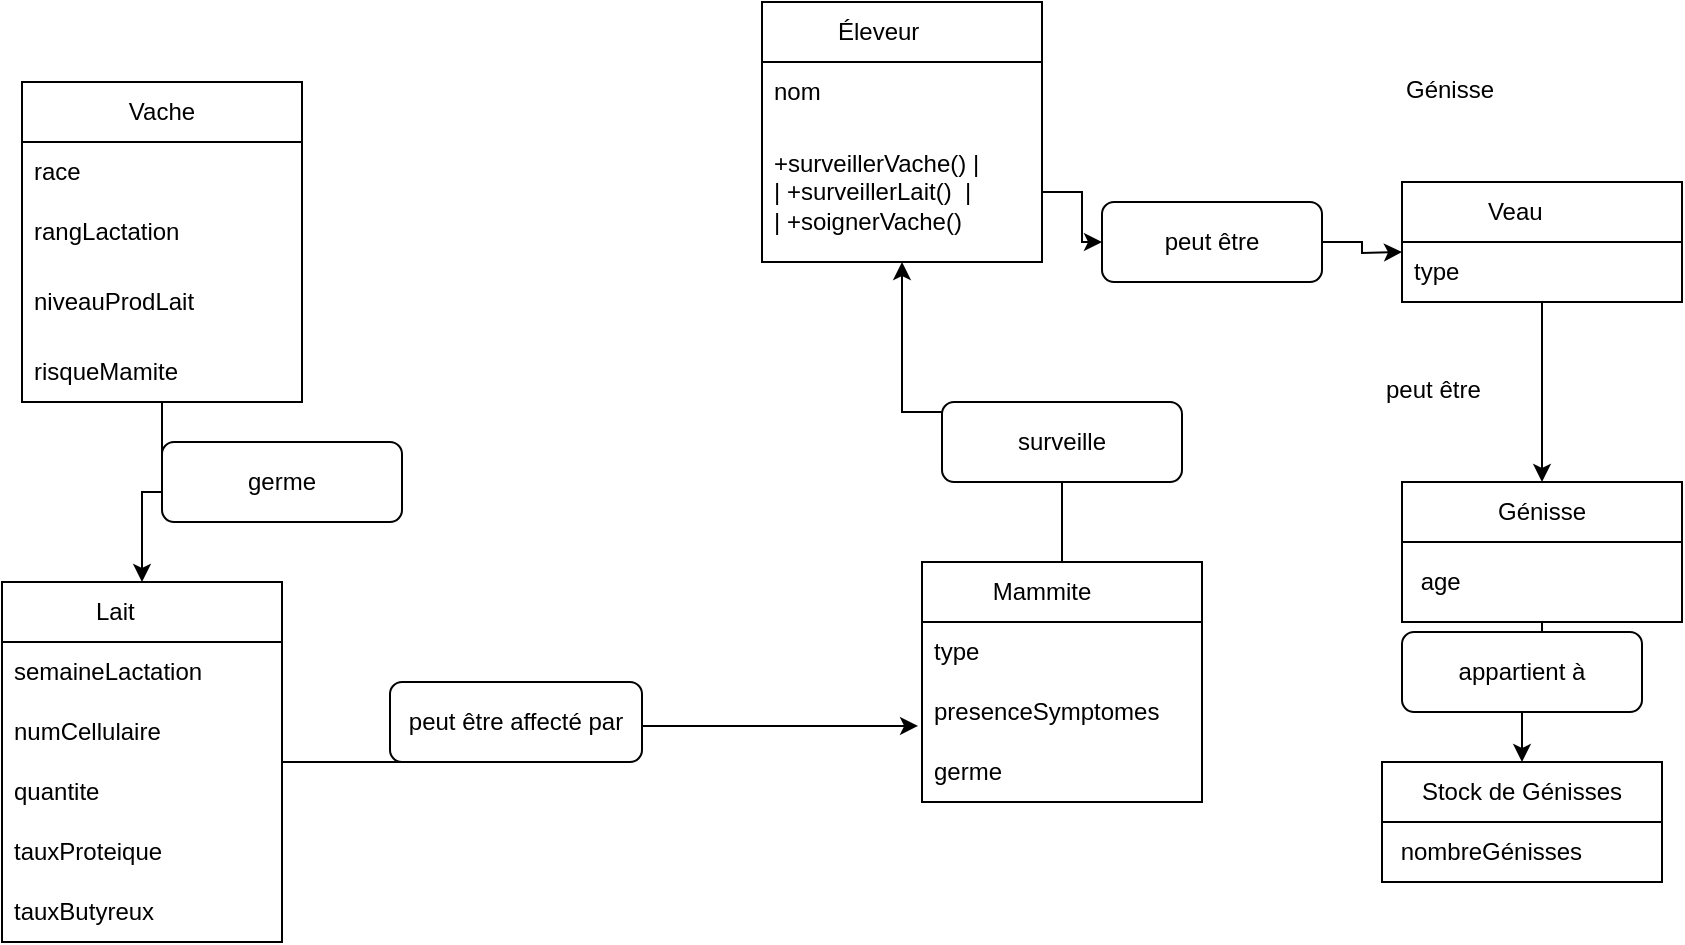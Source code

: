 <mxfile version="24.7.6">
  <diagram name="Page-1" id="fxIF09uHiyG3X8BWQkWe">
    <mxGraphModel dx="880" dy="434" grid="1" gridSize="10" guides="1" tooltips="1" connect="1" arrows="1" fold="1" page="1" pageScale="1" pageWidth="827" pageHeight="1169" math="0" shadow="0">
      <root>
        <mxCell id="0" />
        <mxCell id="1" parent="0" />
        <mxCell id="QW2y1-o9D00Q1jOCNm4x-34" style="edgeStyle=orthogonalEdgeStyle;rounded=0;orthogonalLoop=1;jettySize=auto;html=1;entryX=0.5;entryY=1;entryDx=0;entryDy=0;" parent="1" source="QW2y1-o9D00Q1jOCNm4x-2" target="QW2y1-o9D00Q1jOCNm4x-10" edge="1">
          <mxGeometry relative="1" as="geometry" />
        </mxCell>
        <mxCell id="QW2y1-o9D00Q1jOCNm4x-2" value="Mammite&amp;nbsp;&amp;nbsp;&amp;nbsp;&amp;nbsp;&amp;nbsp;&amp;nbsp; " style="swimlane;fontStyle=0;childLayout=stackLayout;horizontal=1;startSize=30;horizontalStack=0;resizeParent=1;resizeParentMax=0;resizeLast=0;collapsible=1;marginBottom=0;whiteSpace=wrap;html=1;" parent="1" vertex="1">
          <mxGeometry x="620" y="310" width="140" height="120" as="geometry" />
        </mxCell>
        <mxCell id="QW2y1-o9D00Q1jOCNm4x-3" value="type&amp;nbsp;&amp;nbsp;&amp;nbsp;&amp;nbsp;&amp;nbsp;&amp;nbsp;&amp;nbsp;&amp;nbsp;&amp;nbsp;&amp;nbsp;&amp;nbsp;&amp;nbsp; " style="text;strokeColor=none;fillColor=none;align=left;verticalAlign=middle;spacingLeft=4;spacingRight=4;overflow=hidden;points=[[0,0.5],[1,0.5]];portConstraint=eastwest;rotatable=0;whiteSpace=wrap;html=1;" parent="QW2y1-o9D00Q1jOCNm4x-2" vertex="1">
          <mxGeometry y="30" width="140" height="30" as="geometry" />
        </mxCell>
        <mxCell id="QW2y1-o9D00Q1jOCNm4x-4" value="presenceSymptomes" style="text;strokeColor=none;fillColor=none;align=left;verticalAlign=middle;spacingLeft=4;spacingRight=4;overflow=hidden;points=[[0,0.5],[1,0.5]];portConstraint=eastwest;rotatable=0;whiteSpace=wrap;html=1;" parent="QW2y1-o9D00Q1jOCNm4x-2" vertex="1">
          <mxGeometry y="60" width="140" height="30" as="geometry" />
        </mxCell>
        <mxCell id="QW2y1-o9D00Q1jOCNm4x-5" value="germe&amp;nbsp;&amp;nbsp;&amp;nbsp;&amp;nbsp;&amp;nbsp;&amp;nbsp;&amp;nbsp;&amp;nbsp;&amp;nbsp;&amp;nbsp;&amp;nbsp; " style="text;strokeColor=none;fillColor=none;align=left;verticalAlign=middle;spacingLeft=4;spacingRight=4;overflow=hidden;points=[[0,0.5],[1,0.5]];portConstraint=eastwest;rotatable=0;whiteSpace=wrap;html=1;" parent="QW2y1-o9D00Q1jOCNm4x-2" vertex="1">
          <mxGeometry y="90" width="140" height="30" as="geometry" />
        </mxCell>
        <mxCell id="QW2y1-o9D00Q1jOCNm4x-30" style="edgeStyle=orthogonalEdgeStyle;rounded=0;orthogonalLoop=1;jettySize=auto;html=1;entryX=0.5;entryY=0;entryDx=0;entryDy=0;" parent="1" source="QW2y1-o9D00Q1jOCNm4x-6" target="QW2y1-o9D00Q1jOCNm4x-14" edge="1">
          <mxGeometry relative="1" as="geometry" />
        </mxCell>
        <mxCell id="QW2y1-o9D00Q1jOCNm4x-6" value="  Vache " style="swimlane;fontStyle=0;childLayout=stackLayout;horizontal=1;startSize=30;horizontalStack=0;resizeParent=1;resizeParentMax=0;resizeLast=0;collapsible=1;marginBottom=0;whiteSpace=wrap;html=1;" parent="1" vertex="1">
          <mxGeometry x="170" y="70" width="140" height="160" as="geometry">
            <mxRectangle x="170" y="70" width="70" height="30" as="alternateBounds" />
          </mxGeometry>
        </mxCell>
        <mxCell id="QW2y1-o9D00Q1jOCNm4x-7" value="race" style="text;align=left;verticalAlign=middle;spacingLeft=4;spacingRight=4;overflow=hidden;points=[[0,0.5],[1,0.5]];portConstraint=eastwest;rotatable=0;whiteSpace=wrap;html=1;" parent="QW2y1-o9D00Q1jOCNm4x-6" vertex="1">
          <mxGeometry y="30" width="140" height="30" as="geometry" />
        </mxCell>
        <mxCell id="QW2y1-o9D00Q1jOCNm4x-8" value="rangLactation" style="text;strokeColor=none;fillColor=none;align=left;verticalAlign=middle;spacingLeft=4;spacingRight=4;overflow=hidden;points=[[0,0.5],[1,0.5]];portConstraint=eastwest;rotatable=0;whiteSpace=wrap;html=1;" parent="QW2y1-o9D00Q1jOCNm4x-6" vertex="1">
          <mxGeometry y="60" width="140" height="30" as="geometry" />
        </mxCell>
        <mxCell id="QW2y1-o9D00Q1jOCNm4x-9" value="niveauProdLait" style="text;strokeColor=none;fillColor=none;align=left;verticalAlign=middle;spacingLeft=4;spacingRight=4;overflow=hidden;points=[[0,0.5],[1,0.5]];portConstraint=eastwest;rotatable=0;whiteSpace=wrap;html=1;" parent="QW2y1-o9D00Q1jOCNm4x-6" vertex="1">
          <mxGeometry y="90" width="140" height="40" as="geometry" />
        </mxCell>
        <mxCell id="QW2y1-o9D00Q1jOCNm4x-20" value="risqueMamite" style="text;strokeColor=none;fillColor=none;align=left;verticalAlign=middle;spacingLeft=4;spacingRight=4;overflow=hidden;points=[[0,0.5],[1,0.5]];portConstraint=eastwest;rotatable=0;whiteSpace=wrap;html=1;" parent="QW2y1-o9D00Q1jOCNm4x-6" vertex="1">
          <mxGeometry y="130" width="140" height="30" as="geometry" />
        </mxCell>
        <mxCell id="QW2y1-o9D00Q1jOCNm4x-10" value="Éleveur&amp;nbsp;&amp;nbsp;&amp;nbsp;&amp;nbsp;&amp;nbsp;&amp;nbsp;&amp;nbsp; " style="swimlane;fontStyle=0;childLayout=stackLayout;horizontal=1;startSize=30;horizontalStack=0;resizeParent=1;resizeParentMax=0;resizeLast=0;collapsible=1;marginBottom=0;whiteSpace=wrap;html=1;" parent="1" vertex="1">
          <mxGeometry x="540" y="30" width="140" height="130" as="geometry" />
        </mxCell>
        <mxCell id="QW2y1-o9D00Q1jOCNm4x-11" value="nom" style="text;strokeColor=none;fillColor=none;align=left;verticalAlign=middle;spacingLeft=4;spacingRight=4;overflow=hidden;points=[[0,0.5],[1,0.5]];portConstraint=eastwest;rotatable=0;whiteSpace=wrap;html=1;" parent="QW2y1-o9D00Q1jOCNm4x-10" vertex="1">
          <mxGeometry y="30" width="140" height="30" as="geometry" />
        </mxCell>
        <mxCell id="QW2y1-o9D00Q1jOCNm4x-13" value="+surveillerVache() |&lt;br&gt;| +surveillerLait()&amp;nbsp; |&lt;br&gt;| +soignerVache() " style="text;strokeColor=none;fillColor=none;align=left;verticalAlign=middle;spacingLeft=4;spacingRight=4;overflow=hidden;points=[[0,0.5],[1,0.5]];portConstraint=eastwest;rotatable=0;whiteSpace=wrap;html=1;" parent="QW2y1-o9D00Q1jOCNm4x-10" vertex="1">
          <mxGeometry y="60" width="140" height="70" as="geometry" />
        </mxCell>
        <mxCell id="QW2y1-o9D00Q1jOCNm4x-32" style="edgeStyle=orthogonalEdgeStyle;rounded=0;orthogonalLoop=1;jettySize=auto;html=1;entryX=-0.014;entryY=0.733;entryDx=0;entryDy=0;entryPerimeter=0;" parent="1" source="QW2y1-o9D00Q1jOCNm4x-14" target="QW2y1-o9D00Q1jOCNm4x-4" edge="1">
          <mxGeometry relative="1" as="geometry">
            <mxPoint x="600" y="390" as="targetPoint" />
          </mxGeometry>
        </mxCell>
        <mxCell id="QW2y1-o9D00Q1jOCNm4x-14" value="Lait&amp;nbsp;&amp;nbsp;&amp;nbsp;&amp;nbsp;&amp;nbsp;&amp;nbsp;&amp;nbsp;&amp;nbsp; " style="swimlane;fontStyle=0;childLayout=stackLayout;horizontal=1;startSize=30;horizontalStack=0;resizeParent=1;resizeParentMax=0;resizeLast=0;collapsible=1;marginBottom=0;whiteSpace=wrap;html=1;" parent="1" vertex="1">
          <mxGeometry x="160" y="320" width="140" height="180" as="geometry" />
        </mxCell>
        <mxCell id="QW2y1-o9D00Q1jOCNm4x-15" value="semaineLactation" style="text;strokeColor=none;fillColor=none;align=left;verticalAlign=middle;spacingLeft=4;spacingRight=4;overflow=hidden;points=[[0,0.5],[1,0.5]];portConstraint=eastwest;rotatable=0;whiteSpace=wrap;html=1;" parent="QW2y1-o9D00Q1jOCNm4x-14" vertex="1">
          <mxGeometry y="30" width="140" height="30" as="geometry" />
        </mxCell>
        <mxCell id="QW2y1-o9D00Q1jOCNm4x-16" value="numCellulaire&amp;nbsp;&amp;nbsp;&amp;nbsp; " style="text;strokeColor=none;fillColor=none;align=left;verticalAlign=middle;spacingLeft=4;spacingRight=4;overflow=hidden;points=[[0,0.5],[1,0.5]];portConstraint=eastwest;rotatable=0;whiteSpace=wrap;html=1;" parent="QW2y1-o9D00Q1jOCNm4x-14" vertex="1">
          <mxGeometry y="60" width="140" height="30" as="geometry" />
        </mxCell>
        <mxCell id="QW2y1-o9D00Q1jOCNm4x-17" value="quantite&amp;nbsp;&amp;nbsp;&amp;nbsp;&amp;nbsp;&amp;nbsp;&amp;nbsp;&amp;nbsp;&amp;nbsp; " style="text;strokeColor=none;fillColor=none;align=left;verticalAlign=middle;spacingLeft=4;spacingRight=4;overflow=hidden;points=[[0,0.5],[1,0.5]];portConstraint=eastwest;rotatable=0;whiteSpace=wrap;html=1;" parent="QW2y1-o9D00Q1jOCNm4x-14" vertex="1">
          <mxGeometry y="90" width="140" height="30" as="geometry" />
        </mxCell>
        <mxCell id="QW2y1-o9D00Q1jOCNm4x-28" value="tauxProteique&amp;nbsp;&amp;nbsp;&amp;nbsp; " style="text;strokeColor=none;fillColor=none;align=left;verticalAlign=middle;spacingLeft=4;spacingRight=4;overflow=hidden;points=[[0,0.5],[1,0.5]];portConstraint=eastwest;rotatable=0;whiteSpace=wrap;html=1;" parent="QW2y1-o9D00Q1jOCNm4x-14" vertex="1">
          <mxGeometry y="120" width="140" height="30" as="geometry" />
        </mxCell>
        <mxCell id="QW2y1-o9D00Q1jOCNm4x-29" value="tauxButyreux&amp;nbsp;&amp;nbsp;&amp;nbsp;&amp;nbsp; " style="text;strokeColor=none;fillColor=none;align=left;verticalAlign=middle;spacingLeft=4;spacingRight=4;overflow=hidden;points=[[0,0.5],[1,0.5]];portConstraint=eastwest;rotatable=0;whiteSpace=wrap;html=1;" parent="QW2y1-o9D00Q1jOCNm4x-14" vertex="1">
          <mxGeometry y="150" width="140" height="30" as="geometry" />
        </mxCell>
        <mxCell id="QW2y1-o9D00Q1jOCNm4x-31" value="germe" style="rounded=1;whiteSpace=wrap;html=1;" parent="1" vertex="1">
          <mxGeometry x="240" y="250" width="120" height="40" as="geometry" />
        </mxCell>
        <mxCell id="QW2y1-o9D00Q1jOCNm4x-33" value="peut être affecté par" style="rounded=1;whiteSpace=wrap;html=1;" parent="1" vertex="1">
          <mxGeometry x="354" y="370" width="126" height="40" as="geometry" />
        </mxCell>
        <mxCell id="QW2y1-o9D00Q1jOCNm4x-35" value="surveille" style="rounded=1;whiteSpace=wrap;html=1;" parent="1" vertex="1">
          <mxGeometry x="630" y="230" width="120" height="40" as="geometry" />
        </mxCell>
        <mxCell id="QW2y1-o9D00Q1jOCNm4x-51" style="edgeStyle=orthogonalEdgeStyle;rounded=0;orthogonalLoop=1;jettySize=auto;html=1;entryX=0.5;entryY=0;entryDx=0;entryDy=0;" parent="1" source="QW2y1-o9D00Q1jOCNm4x-40" target="QW2y1-o9D00Q1jOCNm4x-48" edge="1">
          <mxGeometry relative="1" as="geometry" />
        </mxCell>
        <mxCell id="QW2y1-o9D00Q1jOCNm4x-40" value="Veau&amp;nbsp;&amp;nbsp;&amp;nbsp;&amp;nbsp;&amp;nbsp;&amp;nbsp;&amp;nbsp;&amp;nbsp; " style="swimlane;fontStyle=0;childLayout=stackLayout;horizontal=1;startSize=30;horizontalStack=0;resizeParent=1;resizeParentMax=0;resizeLast=0;collapsible=1;marginBottom=0;whiteSpace=wrap;html=1;" parent="1" vertex="1">
          <mxGeometry x="860" y="120" width="140" height="60" as="geometry" />
        </mxCell>
        <mxCell id="QW2y1-o9D00Q1jOCNm4x-41" value="type&amp;nbsp;&amp;nbsp;&amp;nbsp;&amp;nbsp;&amp;nbsp;&amp;nbsp;&amp;nbsp;&amp;nbsp;&amp;nbsp;&amp;nbsp;&amp;nbsp;&amp;nbsp; " style="text;strokeColor=none;fillColor=none;align=left;verticalAlign=middle;spacingLeft=4;spacingRight=4;overflow=hidden;points=[[0,0.5],[1,0.5]];portConstraint=eastwest;rotatable=0;whiteSpace=wrap;html=1;" parent="QW2y1-o9D00Q1jOCNm4x-40" vertex="1">
          <mxGeometry y="30" width="140" height="30" as="geometry" />
        </mxCell>
        <mxCell id="QW2y1-o9D00Q1jOCNm4x-46" value="" style="edgeStyle=orthogonalEdgeStyle;rounded=0;orthogonalLoop=1;jettySize=auto;html=1;" parent="1" source="QW2y1-o9D00Q1jOCNm4x-43" edge="1">
          <mxGeometry relative="1" as="geometry">
            <mxPoint x="860" y="155" as="targetPoint" />
          </mxGeometry>
        </mxCell>
        <mxCell id="QW2y1-o9D00Q1jOCNm4x-43" value="peut être" style="rounded=1;whiteSpace=wrap;html=1;" parent="1" vertex="1">
          <mxGeometry x="710" y="130" width="110" height="40" as="geometry" />
        </mxCell>
        <mxCell id="QW2y1-o9D00Q1jOCNm4x-45" style="edgeStyle=orthogonalEdgeStyle;rounded=0;orthogonalLoop=1;jettySize=auto;html=1;" parent="1" source="QW2y1-o9D00Q1jOCNm4x-13" target="QW2y1-o9D00Q1jOCNm4x-43" edge="1">
          <mxGeometry relative="1" as="geometry" />
        </mxCell>
        <mxCell id="QW2y1-o9D00Q1jOCNm4x-47" value="Génisse" style="text;whiteSpace=wrap;" parent="1" vertex="1">
          <mxGeometry x="860" y="60" width="80" height="40" as="geometry" />
        </mxCell>
        <mxCell id="QW2y1-o9D00Q1jOCNm4x-55" style="edgeStyle=orthogonalEdgeStyle;rounded=0;orthogonalLoop=1;jettySize=auto;html=1;entryX=0.5;entryY=0;entryDx=0;entryDy=0;" parent="1" source="QW2y1-o9D00Q1jOCNm4x-56" target="QW2y1-o9D00Q1jOCNm4x-53" edge="1">
          <mxGeometry relative="1" as="geometry" />
        </mxCell>
        <mxCell id="QW2y1-o9D00Q1jOCNm4x-48" value="Génisse" style="swimlane;fontStyle=0;childLayout=stackLayout;horizontal=1;startSize=30;horizontalStack=0;resizeParent=1;resizeParentMax=0;resizeLast=0;collapsible=1;marginBottom=0;whiteSpace=wrap;html=1;" parent="1" vertex="1">
          <mxGeometry x="860" y="270" width="140" height="70" as="geometry" />
        </mxCell>
        <mxCell id="QW2y1-o9D00Q1jOCNm4x-49" value="&amp;nbsp;age&amp;nbsp;&amp;nbsp; " style="text;strokeColor=none;fillColor=none;align=left;verticalAlign=middle;spacingLeft=4;spacingRight=4;overflow=hidden;points=[[0,0.5],[1,0.5]];portConstraint=eastwest;rotatable=0;whiteSpace=wrap;html=1;" parent="QW2y1-o9D00Q1jOCNm4x-48" vertex="1">
          <mxGeometry y="30" width="140" height="40" as="geometry" />
        </mxCell>
        <mxCell id="QW2y1-o9D00Q1jOCNm4x-52" value="peut être" style="text;whiteSpace=wrap;" parent="1" vertex="1">
          <mxGeometry x="850" y="210" width="100" height="40" as="geometry" />
        </mxCell>
        <mxCell id="QW2y1-o9D00Q1jOCNm4x-53" value="Stock de Génisses " style="swimlane;fontStyle=0;childLayout=stackLayout;horizontal=1;startSize=30;horizontalStack=0;resizeParent=1;resizeParentMax=0;resizeLast=0;collapsible=1;marginBottom=0;whiteSpace=wrap;html=1;" parent="1" vertex="1">
          <mxGeometry x="850" y="410" width="140" height="60" as="geometry" />
        </mxCell>
        <mxCell id="QW2y1-o9D00Q1jOCNm4x-54" value="&amp;nbsp;nombreGénisses" style="text;strokeColor=none;fillColor=none;align=left;verticalAlign=middle;spacingLeft=4;spacingRight=4;overflow=hidden;points=[[0,0.5],[1,0.5]];portConstraint=eastwest;rotatable=0;whiteSpace=wrap;html=1;" parent="QW2y1-o9D00Q1jOCNm4x-53" vertex="1">
          <mxGeometry y="30" width="140" height="30" as="geometry" />
        </mxCell>
        <mxCell id="QW2y1-o9D00Q1jOCNm4x-57" value="" style="edgeStyle=orthogonalEdgeStyle;rounded=0;orthogonalLoop=1;jettySize=auto;html=1;entryX=0.5;entryY=0;entryDx=0;entryDy=0;" parent="1" source="QW2y1-o9D00Q1jOCNm4x-48" target="QW2y1-o9D00Q1jOCNm4x-56" edge="1">
          <mxGeometry relative="1" as="geometry">
            <mxPoint x="930" y="340" as="sourcePoint" />
            <mxPoint x="930" y="390" as="targetPoint" />
          </mxGeometry>
        </mxCell>
        <mxCell id="QW2y1-o9D00Q1jOCNm4x-56" value="appartient à" style="rounded=1;whiteSpace=wrap;html=1;" parent="1" vertex="1">
          <mxGeometry x="860" y="345" width="120" height="40" as="geometry" />
        </mxCell>
      </root>
    </mxGraphModel>
  </diagram>
</mxfile>

